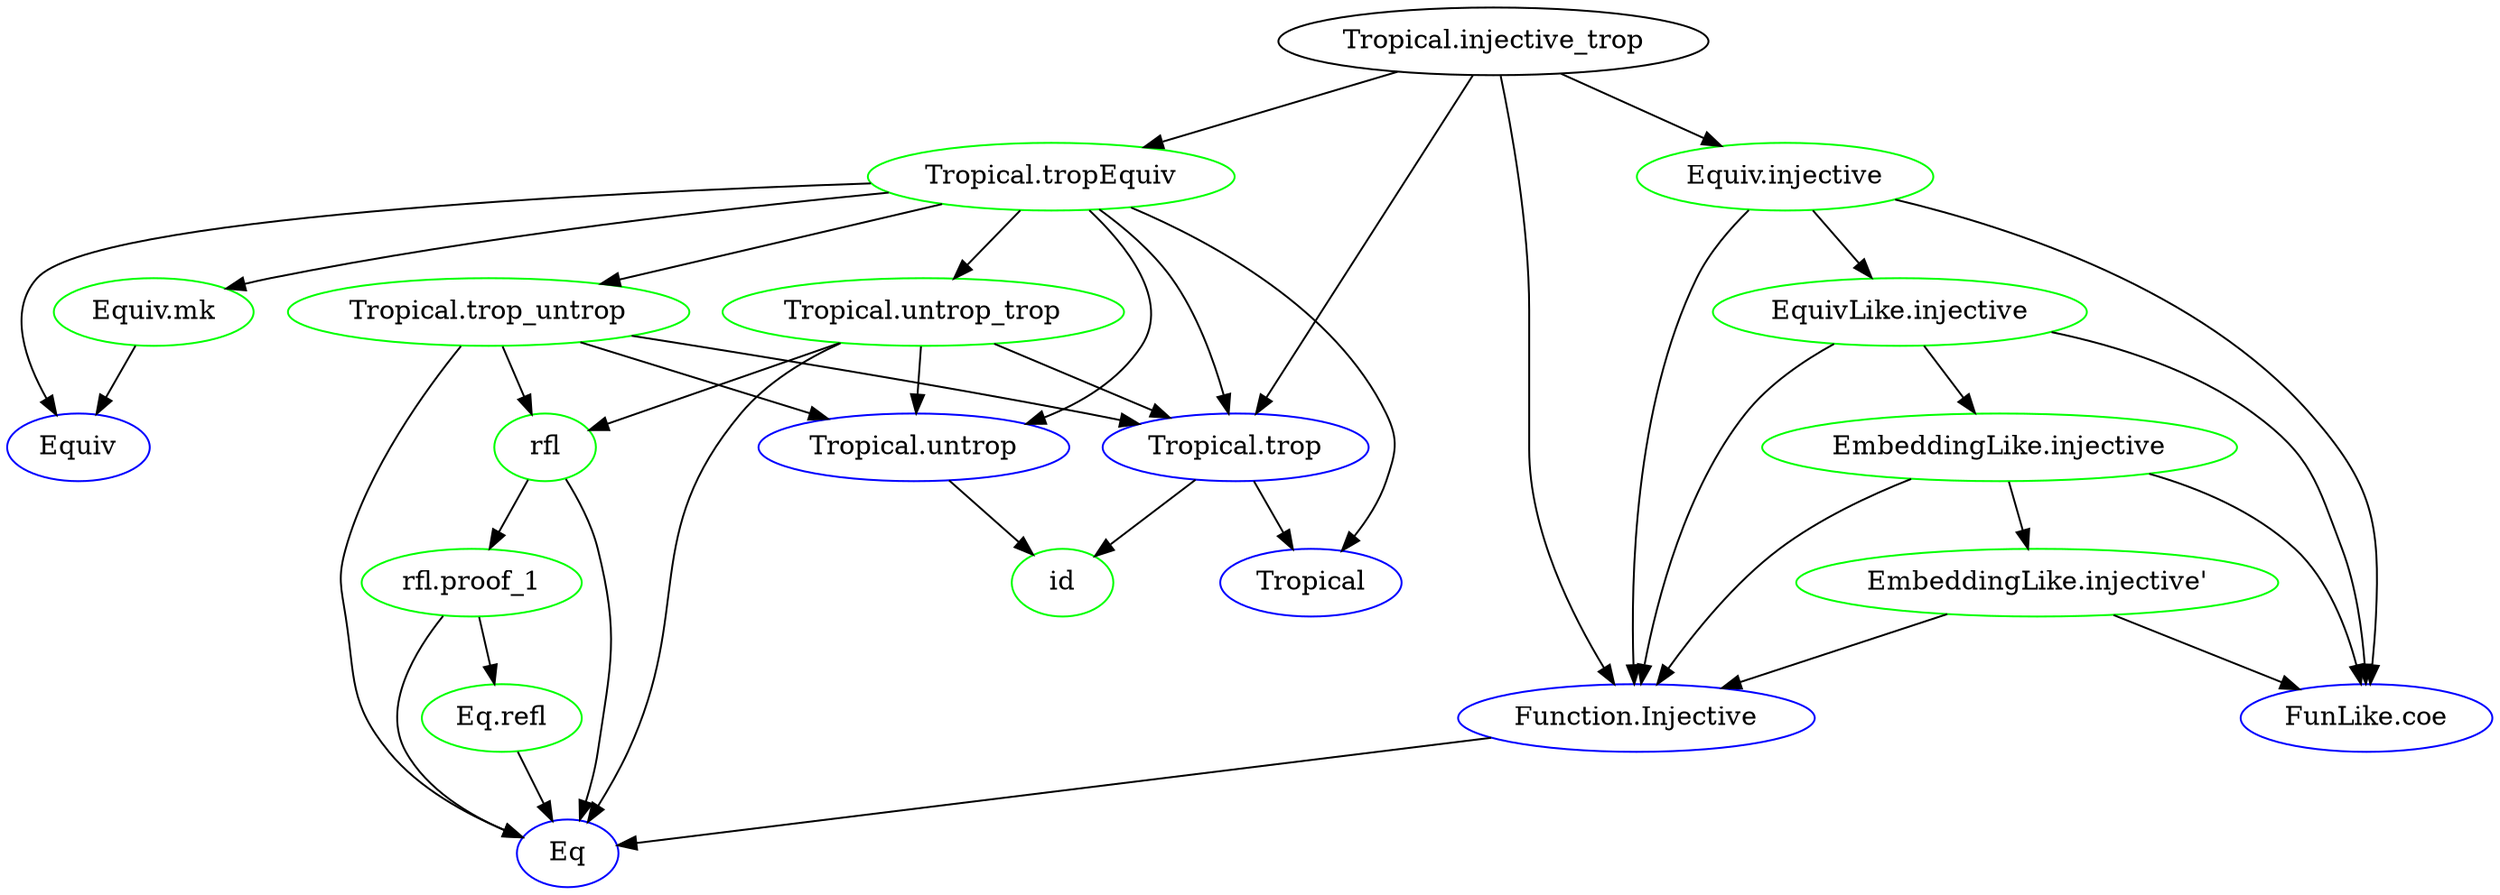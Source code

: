 strict digraph { 
	"Tropical.injective_trop" -> {"Tropical.tropEquiv" [color=green] "Equiv.injective" [color=green]}
	"Tropical.tropEquiv" -> {"Tropical.trop" [color=green] "Tropical.untrop_trop" [color=green] "Tropical.untrop" [color=green] "Equiv.mk" [color=green] "Tropical.trop_untrop" [color=green]}
	"Equiv.injective" -> {"EquivLike.injective" [color=green]}
	"Tropical.trop" -> {"id" [color=green]}
	"Function.Injective" -> {"Eq" [color=green]}
	"Tropical.trop" -> {"id" [color=green]}
	"Tropical.untrop_trop" -> {"rfl" [color=green]}
	"Tropical.untrop" -> {"id" [color=green]}
	"Tropical.trop_untrop" -> {"rfl" [color=green]}
	"EquivLike.injective" -> {"EmbeddingLike.injective" [color=green]}
	"rfl" -> {"rfl.proof_1" [color=green]}
	"rfl" -> {"rfl.proof_1" [color=green]}
	"EmbeddingLike.injective" -> {"EmbeddingLike.injective'" [color=green]}
	"rfl.proof_1" -> {"Eq.refl" [color=green]}
	"rfl.proof_1" -> {"Eq.refl" [color=green]}
	"Tropical.injective_trop" -> {"Tropical.trop" [color=blue] "Function.Injective" [color=blue]}
	"Tropical.tropEquiv" -> {"Equiv" [color=blue] "Tropical" [color=blue]}
	"Equiv.injective" -> {"FunLike.coe" [color=blue] "Function.Injective" [color=blue]}
	"Tropical.trop" -> {"Tropical" [color=blue]}
	"Tropical.trop" -> {"Tropical" [color=blue]}
	"Tropical.untrop_trop" -> {"Tropical.untrop" [color=blue] "Tropical.trop" [color=blue] "Eq" [color=blue]}
	"Equiv.mk" -> {"Equiv" [color=blue]}
	"Tropical.trop_untrop" -> {"Tropical.untrop" [color=blue] "Tropical.trop" [color=blue] "Eq" [color=blue]}
	"EquivLike.injective" -> {"FunLike.coe" [color=blue] "Function.Injective" [color=blue]}
	"rfl" -> {"Eq" [color=blue]}
	"rfl" -> {"Eq" [color=blue]}
	"EmbeddingLike.injective" -> {"FunLike.coe" [color=blue] "Function.Injective" [color=blue]}
	"rfl.proof_1" -> {"Eq" [color=blue]}
	"rfl.proof_1" -> {"Eq" [color=blue]}
	"EmbeddingLike.injective'" -> {"FunLike.coe" [color=blue] "Function.Injective" [color=blue]}
	"Eq.refl" -> {"Eq" [color=blue]}
	"Eq.refl" -> {"Eq" [color=blue]}
	}